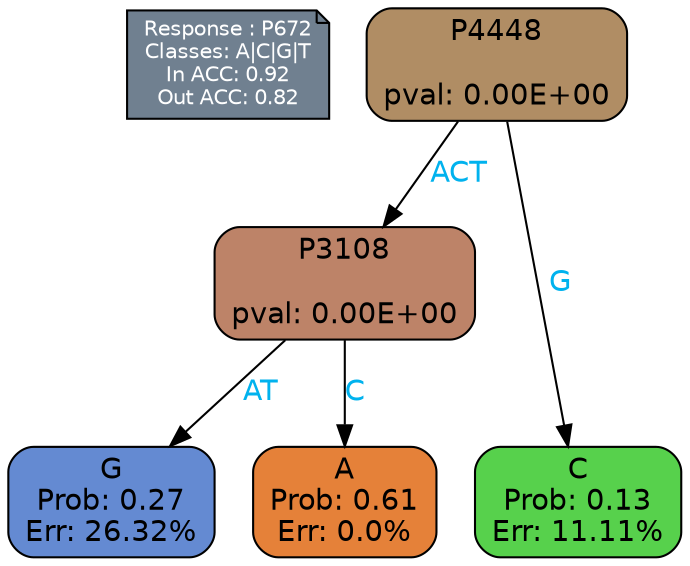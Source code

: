 digraph Tree {
node [shape=box, style="filled, rounded", color="black", fontname=helvetica] ;
graph [ranksep=equally, splines=polylines, bgcolor=transparent, dpi=600] ;
edge [fontname=helvetica] ;
LEGEND [label="Response : P672
Classes: A|C|G|T
In ACC: 0.92
Out ACC: 0.82
",shape=note,align=left,style=filled,fillcolor="slategray",fontcolor="white",fontsize=10];1 [label="P4448

pval: 0.00E+00", fillcolor="#b08d64"] ;
2 [label="P3108

pval: 0.00E+00", fillcolor="#bd8368"] ;
3 [label="G
Prob: 0.27
Err: 26.32%", fillcolor="#648ad2"] ;
4 [label="A
Prob: 0.61
Err: 0.0%", fillcolor="#e58139"] ;
5 [label="C
Prob: 0.13
Err: 11.11%", fillcolor="#57d14c"] ;
1 -> 2 [label="ACT",fontcolor=deepskyblue2] ;
1 -> 5 [label="G",fontcolor=deepskyblue2] ;
2 -> 3 [label="AT",fontcolor=deepskyblue2] ;
2 -> 4 [label="C",fontcolor=deepskyblue2] ;
{rank = same; 3;4;5;}{rank = same; LEGEND;1;}}